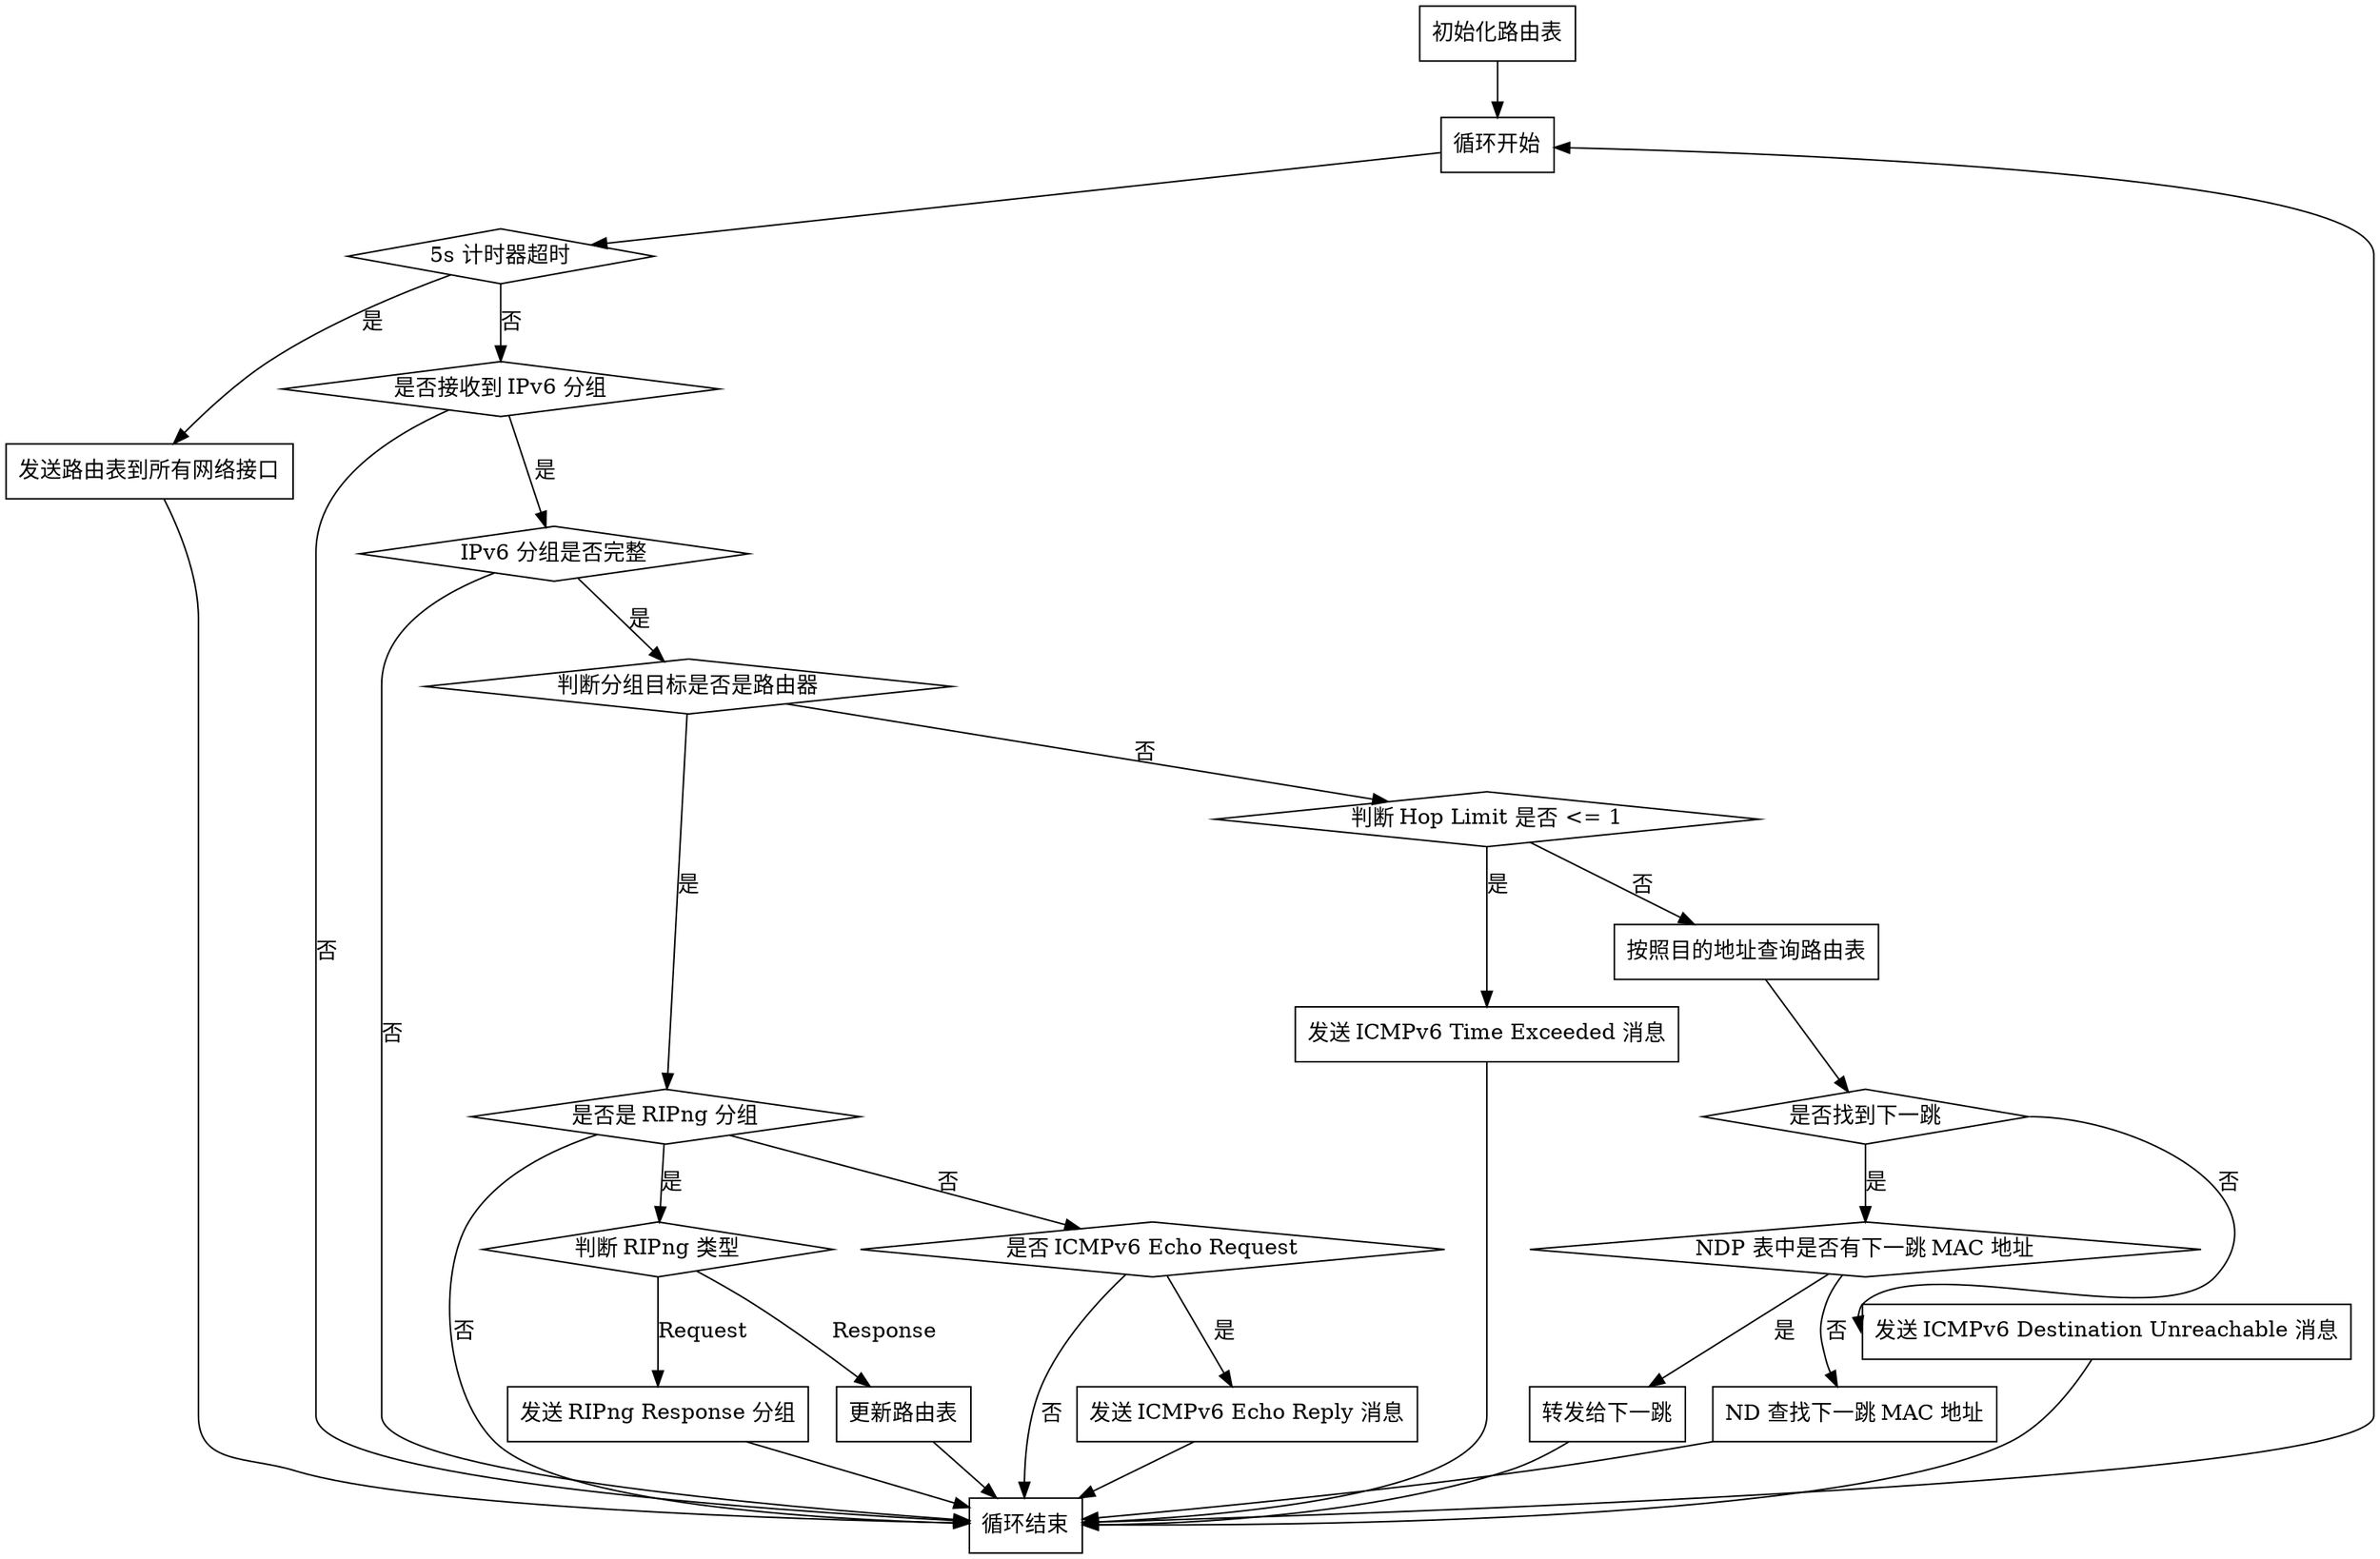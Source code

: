 digraph G {
    
    init [
        label = "初始化路由表",
        shape = rect
    ];
    
    loop [
        label = "循环开始",
        shape = rect
    ];
    
    init -> loop;
    
    send_all [
        label = "发送路由表到所有网络接口",
        shape = rect
    ];
    
    timeout [
        label = "5s 计时器超时",
        shape = diamond
    ];
    
    loop -> timeout;

    timeout -> send_all [label = "是"];
    send_all -> loop_end;
    
    recv [
        label = "是否接收到 IPv6 分组",
        shape = diamond
    ];
    
    timeout -> recv [label = "否"];
    recv -> loop_end [label = "否"];
    
    check [
        label = "IPv6 分组是否完整",
        shape = diamond
    ];
    
    recv -> check [label = "是"];
    check -> loop_end [label = "否"];
    check -> type [label = "是"];
    
    type [
        label = "判断分组目标是否是路由器",
        shape = diamond
    ];
    
    check_ripng [
        label = "是否是 RIPng 分组",
        shape = diamond
    ];
    
    type -> check_ripng [label = "是"];
    type -> check_hlim [label = "否"];
    
    check_hlim [
        label = "判断 Hop Limit 是否 <= 1",
        shape = diamond
    ];
    
    time_exceeded [
        label = "发送 ICMPv6 Time Exceeded 消息",
        shape = rect
    ];
    check_hlim -> time_exceeded[label = "是"];
    time_exceeded -> loop_end;
    
    
    lookup [
        label = "按照目的地址查询路由表",
        shape = rect
    ];
    
    check_hlim -> lookup[label = "否"];
    
    nexthop_found [
        label = "是否找到下一跳",
        shape = diamond
    ]
    
    lookup -> nexthop_found;
    
    check_mac [
        label = "NDP 表中是否有下一跳 MAC 地址",
        shape = diamond
    ];
    
    destination_unreachable [
        label = "发送 ICMPv6 Destination Unreachable 消息",
        shape = rect
    ];
    
    nexthop_found:e -> destination_unreachable:w[label = "否"];
    destination_unreachable -> loop_end;
    
    nexthop_found:s -> check_mac:n[label = "是"];
    check_mac -> forward[label = "是"];
        
    forward [
        label = "转发给下一跳",
        shape = rect
    ];
    
    forward -> loop_end;
        
    ndp [
        label = "ND 查找下一跳 MAC 地址",
        shape = rect
    ]
    
    check_mac -> ndp[label = "否"];
    ndp -> loop_end;
        
    check_request [
        label = "判断 RIPng 类型",
        shape = diamond
    ];
    
    check_ripng -> check_request[label = "是"];
    check_ripng -> check_echo_request[label = "否"];
    
    check_echo_request [
        label = "是否 ICMPv6 Echo Request",
        shape = diamond
    ];
    
    reply_echo [
        label = "发送 ICMPv6 Echo Reply 消息",
        shape = rect
    ];
    
    check_echo_request -> reply_echo[label = "是"];
    check_echo_request -> loop_end[label = "否"];
    reply_echo -> loop_end;
    
    
    check_ripng -> loop_end[label = "否"];
    
    handle_request [
        label = "发送 RIPng Response 分组",
        shape = rect
    ];
    
    check_request -> handle_request[label = "Request"];
    handle_request -> loop_end;
    
    handle_response [
        label = "更新路由表",
        shape = rect
    ];
    
    check_request -> handle_response[label = "Response"];
    handle_response -> loop_end;
    
    loop_end [
        label = "循环结束",
        shape = rect
    ];
    
    loop_end -> loop;
}